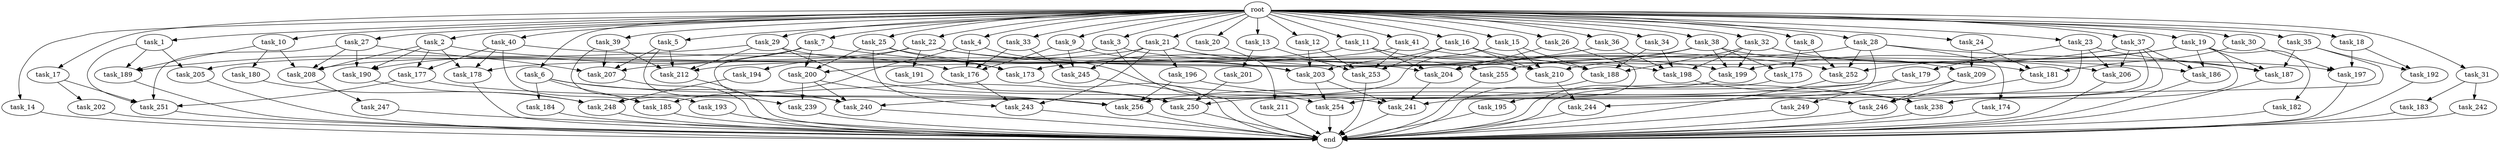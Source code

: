 digraph G {
  root [size="0.000000"];
  task_1 [size="10.240000"];
  task_2 [size="10.240000"];
  task_3 [size="10.240000"];
  task_4 [size="10.240000"];
  task_5 [size="10.240000"];
  task_6 [size="10.240000"];
  task_7 [size="10.240000"];
  task_8 [size="10.240000"];
  task_9 [size="10.240000"];
  task_10 [size="10.240000"];
  task_11 [size="10.240000"];
  task_12 [size="10.240000"];
  task_13 [size="10.240000"];
  task_14 [size="10.240000"];
  task_15 [size="10.240000"];
  task_16 [size="10.240000"];
  task_17 [size="10.240000"];
  task_18 [size="10.240000"];
  task_19 [size="10.240000"];
  task_20 [size="10.240000"];
  task_21 [size="10.240000"];
  task_22 [size="10.240000"];
  task_23 [size="10.240000"];
  task_24 [size="10.240000"];
  task_25 [size="10.240000"];
  task_26 [size="10.240000"];
  task_27 [size="10.240000"];
  task_28 [size="10.240000"];
  task_29 [size="10.240000"];
  task_30 [size="10.240000"];
  task_31 [size="10.240000"];
  task_32 [size="10.240000"];
  task_33 [size="10.240000"];
  task_34 [size="10.240000"];
  task_35 [size="10.240000"];
  task_36 [size="10.240000"];
  task_37 [size="10.240000"];
  task_38 [size="10.240000"];
  task_39 [size="10.240000"];
  task_40 [size="10.240000"];
  task_41 [size="10.240000"];
  task_173 [size="13314398617.600000"];
  task_174 [size="343597383.680000"];
  task_175 [size="6270652252.160000"];
  task_176 [size="16234976378.880001"];
  task_177 [size="3435973836.800000"];
  task_178 [size="4209067950.080000"];
  task_179 [size="6957847019.520000"];
  task_180 [size="343597383.680000"];
  task_181 [size="11768210391.040001"];
  task_182 [size="3092376453.120000"];
  task_183 [size="4209067950.080000"];
  task_184 [size="5497558138.880000"];
  task_185 [size="8933531975.680000"];
  task_186 [size="4209067950.080000"];
  task_187 [size="18983755448.320000"];
  task_188 [size="4896262717.440001"];
  task_189 [size="9448928051.200001"];
  task_190 [size="10737418240.000000"];
  task_191 [size="5497558138.880000"];
  task_192 [size="15547781611.520000"];
  task_193 [size="2147483648.000000"];
  task_194 [size="5497558138.880000"];
  task_195 [size="343597383.680000"];
  task_196 [size="773094113.280000"];
  task_197 [size="13228499271.680000"];
  task_198 [size="10479720202.240000"];
  task_199 [size="10737418240.000000"];
  task_200 [size="11854109736.960001"];
  task_201 [size="343597383.680000"];
  task_202 [size="4209067950.080000"];
  task_203 [size="9448928051.200001"];
  task_204 [size="5927054868.480000"];
  task_205 [size="12455405158.400000"];
  task_206 [size="9105330667.520000"];
  task_207 [size="15375982919.680000"];
  task_208 [size="10307921510.400000"];
  task_209 [size="6270652252.160000"];
  task_210 [size="6614249635.840000"];
  task_211 [size="343597383.680000"];
  task_212 [size="14345190768.639999"];
  task_238 [size="11166914969.600000"];
  task_239 [size="13915694039.040001"];
  task_240 [size="23192823398.400002"];
  task_241 [size="14688788152.320000"];
  task_242 [size="4209067950.080000"];
  task_243 [size="7129645711.360001"];
  task_244 [size="10737418240.000000"];
  task_245 [size="10823317585.920000"];
  task_246 [size="6356551598.080000"];
  task_247 [size="1374389534.720000"];
  task_248 [size="14602888806.400000"];
  task_249 [size="343597383.680000"];
  task_250 [size="19928648253.439999"];
  task_251 [size="18038862643.200001"];
  task_252 [size="9706626088.960001"];
  task_253 [size="7988639170.560000"];
  task_254 [size="3092376453.120000"];
  task_255 [size="1546188226.560000"];
  task_256 [size="9019431321.600000"];
  end [size="0.000000"];

  root -> task_1 [size="1.000000"];
  root -> task_2 [size="1.000000"];
  root -> task_3 [size="1.000000"];
  root -> task_4 [size="1.000000"];
  root -> task_5 [size="1.000000"];
  root -> task_6 [size="1.000000"];
  root -> task_7 [size="1.000000"];
  root -> task_8 [size="1.000000"];
  root -> task_9 [size="1.000000"];
  root -> task_10 [size="1.000000"];
  root -> task_11 [size="1.000000"];
  root -> task_12 [size="1.000000"];
  root -> task_13 [size="1.000000"];
  root -> task_14 [size="1.000000"];
  root -> task_15 [size="1.000000"];
  root -> task_16 [size="1.000000"];
  root -> task_17 [size="1.000000"];
  root -> task_18 [size="1.000000"];
  root -> task_19 [size="1.000000"];
  root -> task_20 [size="1.000000"];
  root -> task_21 [size="1.000000"];
  root -> task_22 [size="1.000000"];
  root -> task_23 [size="1.000000"];
  root -> task_24 [size="1.000000"];
  root -> task_25 [size="1.000000"];
  root -> task_26 [size="1.000000"];
  root -> task_27 [size="1.000000"];
  root -> task_28 [size="1.000000"];
  root -> task_29 [size="1.000000"];
  root -> task_30 [size="1.000000"];
  root -> task_31 [size="1.000000"];
  root -> task_32 [size="1.000000"];
  root -> task_33 [size="1.000000"];
  root -> task_34 [size="1.000000"];
  root -> task_35 [size="1.000000"];
  root -> task_36 [size="1.000000"];
  root -> task_37 [size="1.000000"];
  root -> task_38 [size="1.000000"];
  root -> task_39 [size="1.000000"];
  root -> task_40 [size="1.000000"];
  root -> task_41 [size="1.000000"];
  task_1 -> task_189 [size="679477248.000000"];
  task_1 -> task_205 [size="679477248.000000"];
  task_1 -> task_251 [size="679477248.000000"];
  task_2 -> task_176 [size="301989888.000000"];
  task_2 -> task_177 [size="301989888.000000"];
  task_2 -> task_178 [size="301989888.000000"];
  task_2 -> task_190 [size="301989888.000000"];
  task_2 -> task_208 [size="301989888.000000"];
  task_3 -> task_198 [size="134217728.000000"];
  task_3 -> task_208 [size="134217728.000000"];
  task_3 -> task_254 [size="134217728.000000"];
  task_4 -> task_176 [size="301989888.000000"];
  task_4 -> task_185 [size="301989888.000000"];
  task_4 -> task_246 [size="301989888.000000"];
  task_5 -> task_207 [size="679477248.000000"];
  task_5 -> task_212 [size="679477248.000000"];
  task_5 -> task_239 [size="679477248.000000"];
  task_6 -> task_184 [size="536870912.000000"];
  task_6 -> task_185 [size="536870912.000000"];
  task_6 -> task_240 [size="536870912.000000"];
  task_6 -> task_250 [size="536870912.000000"];
  task_7 -> task_190 [size="209715200.000000"];
  task_7 -> task_200 [size="209715200.000000"];
  task_7 -> task_204 [size="209715200.000000"];
  task_7 -> task_240 [size="209715200.000000"];
  task_8 -> task_175 [size="536870912.000000"];
  task_8 -> task_252 [size="536870912.000000"];
  task_9 -> task_176 [size="301989888.000000"];
  task_9 -> task_203 [size="301989888.000000"];
  task_9 -> task_245 [size="301989888.000000"];
  task_10 -> task_180 [size="33554432.000000"];
  task_10 -> task_189 [size="33554432.000000"];
  task_10 -> task_208 [size="33554432.000000"];
  task_11 -> task_204 [size="301989888.000000"];
  task_11 -> task_210 [size="301989888.000000"];
  task_11 -> task_212 [size="301989888.000000"];
  task_12 -> task_203 [size="75497472.000000"];
  task_12 -> task_253 [size="75497472.000000"];
  task_13 -> task_201 [size="33554432.000000"];
  task_13 -> task_253 [size="33554432.000000"];
  task_14 -> end [size="1.000000"];
  task_15 -> task_188 [size="134217728.000000"];
  task_15 -> task_210 [size="134217728.000000"];
  task_15 -> task_248 [size="134217728.000000"];
  task_16 -> task_188 [size="134217728.000000"];
  task_16 -> task_203 [size="134217728.000000"];
  task_16 -> task_210 [size="134217728.000000"];
  task_16 -> task_253 [size="134217728.000000"];
  task_17 -> task_202 [size="411041792.000000"];
  task_17 -> task_251 [size="411041792.000000"];
  task_18 -> task_192 [size="679477248.000000"];
  task_18 -> task_197 [size="679477248.000000"];
  task_19 -> task_182 [size="301989888.000000"];
  task_19 -> task_186 [size="301989888.000000"];
  task_19 -> task_187 [size="301989888.000000"];
  task_19 -> task_199 [size="301989888.000000"];
  task_19 -> task_238 [size="301989888.000000"];
  task_19 -> task_252 [size="301989888.000000"];
  task_20 -> task_211 [size="33554432.000000"];
  task_21 -> task_178 [size="75497472.000000"];
  task_21 -> task_196 [size="75497472.000000"];
  task_21 -> task_243 [size="75497472.000000"];
  task_21 -> task_245 [size="75497472.000000"];
  task_21 -> task_252 [size="75497472.000000"];
  task_21 -> task_255 [size="75497472.000000"];
  task_22 -> task_181 [size="536870912.000000"];
  task_22 -> task_191 [size="536870912.000000"];
  task_22 -> task_194 [size="536870912.000000"];
  task_22 -> task_199 [size="536870912.000000"];
  task_22 -> task_205 [size="536870912.000000"];
  task_23 -> task_179 [size="679477248.000000"];
  task_23 -> task_187 [size="679477248.000000"];
  task_23 -> task_206 [size="679477248.000000"];
  task_23 -> task_241 [size="679477248.000000"];
  task_24 -> task_181 [size="536870912.000000"];
  task_24 -> task_209 [size="536870912.000000"];
  task_25 -> task_173 [size="411041792.000000"];
  task_25 -> task_200 [size="411041792.000000"];
  task_25 -> task_203 [size="411041792.000000"];
  task_25 -> task_243 [size="411041792.000000"];
  task_26 -> task_195 [size="33554432.000000"];
  task_26 -> task_204 [size="33554432.000000"];
  task_27 -> task_190 [size="536870912.000000"];
  task_27 -> task_207 [size="536870912.000000"];
  task_27 -> task_208 [size="536870912.000000"];
  task_27 -> task_251 [size="536870912.000000"];
  task_28 -> task_174 [size="33554432.000000"];
  task_28 -> task_187 [size="33554432.000000"];
  task_28 -> task_204 [size="33554432.000000"];
  task_28 -> task_252 [size="33554432.000000"];
  task_28 -> task_254 [size="33554432.000000"];
  task_29 -> task_173 [size="209715200.000000"];
  task_29 -> task_189 [size="209715200.000000"];
  task_29 -> task_212 [size="209715200.000000"];
  task_29 -> task_241 [size="209715200.000000"];
  task_30 -> task_181 [size="75497472.000000"];
  task_30 -> task_197 [size="75497472.000000"];
  task_31 -> task_183 [size="411041792.000000"];
  task_31 -> task_242 [size="411041792.000000"];
  task_32 -> task_188 [size="134217728.000000"];
  task_32 -> task_198 [size="134217728.000000"];
  task_32 -> task_199 [size="134217728.000000"];
  task_32 -> task_206 [size="134217728.000000"];
  task_33 -> task_176 [size="679477248.000000"];
  task_33 -> task_245 [size="679477248.000000"];
  task_34 -> task_188 [size="75497472.000000"];
  task_34 -> task_198 [size="75497472.000000"];
  task_35 -> task_187 [size="838860800.000000"];
  task_35 -> task_192 [size="838860800.000000"];
  task_35 -> task_240 [size="838860800.000000"];
  task_36 -> task_173 [size="679477248.000000"];
  task_36 -> task_198 [size="679477248.000000"];
  task_37 -> task_186 [size="75497472.000000"];
  task_37 -> task_206 [size="75497472.000000"];
  task_37 -> task_210 [size="75497472.000000"];
  task_37 -> task_238 [size="75497472.000000"];
  task_37 -> task_246 [size="75497472.000000"];
  task_38 -> task_175 [size="75497472.000000"];
  task_38 -> task_199 [size="75497472.000000"];
  task_38 -> task_207 [size="75497472.000000"];
  task_38 -> task_209 [size="75497472.000000"];
  task_38 -> task_255 [size="75497472.000000"];
  task_39 -> task_193 [size="209715200.000000"];
  task_39 -> task_207 [size="209715200.000000"];
  task_39 -> task_212 [size="209715200.000000"];
  task_40 -> task_177 [size="33554432.000000"];
  task_40 -> task_178 [size="33554432.000000"];
  task_40 -> task_185 [size="33554432.000000"];
  task_40 -> task_186 [size="33554432.000000"];
  task_41 -> task_197 [size="536870912.000000"];
  task_41 -> task_200 [size="536870912.000000"];
  task_41 -> task_253 [size="536870912.000000"];
  task_173 -> end [size="1.000000"];
  task_174 -> end [size="1.000000"];
  task_175 -> end [size="1.000000"];
  task_176 -> task_243 [size="209715200.000000"];
  task_177 -> task_251 [size="134217728.000000"];
  task_177 -> task_256 [size="134217728.000000"];
  task_178 -> end [size="1.000000"];
  task_179 -> task_249 [size="33554432.000000"];
  task_179 -> task_250 [size="33554432.000000"];
  task_179 -> task_256 [size="33554432.000000"];
  task_180 -> task_248 [size="75497472.000000"];
  task_181 -> task_246 [size="33554432.000000"];
  task_182 -> end [size="1.000000"];
  task_183 -> end [size="1.000000"];
  task_184 -> end [size="1.000000"];
  task_185 -> end [size="1.000000"];
  task_186 -> end [size="1.000000"];
  task_187 -> end [size="1.000000"];
  task_188 -> end [size="1.000000"];
  task_189 -> end [size="1.000000"];
  task_190 -> task_248 [size="679477248.000000"];
  task_191 -> task_250 [size="536870912.000000"];
  task_192 -> end [size="1.000000"];
  task_193 -> end [size="1.000000"];
  task_194 -> task_248 [size="536870912.000000"];
  task_195 -> end [size="1.000000"];
  task_196 -> task_238 [size="33554432.000000"];
  task_196 -> task_256 [size="33554432.000000"];
  task_197 -> end [size="1.000000"];
  task_198 -> task_238 [size="679477248.000000"];
  task_199 -> end [size="1.000000"];
  task_200 -> task_239 [size="679477248.000000"];
  task_200 -> task_240 [size="679477248.000000"];
  task_200 -> task_256 [size="679477248.000000"];
  task_201 -> task_250 [size="838860800.000000"];
  task_202 -> end [size="1.000000"];
  task_203 -> task_241 [size="134217728.000000"];
  task_203 -> task_254 [size="134217728.000000"];
  task_204 -> task_241 [size="411041792.000000"];
  task_205 -> end [size="1.000000"];
  task_206 -> end [size="1.000000"];
  task_207 -> end [size="1.000000"];
  task_208 -> task_247 [size="134217728.000000"];
  task_209 -> task_244 [size="209715200.000000"];
  task_209 -> task_246 [size="209715200.000000"];
  task_210 -> task_244 [size="838860800.000000"];
  task_211 -> end [size="1.000000"];
  task_212 -> end [size="1.000000"];
  task_238 -> end [size="1.000000"];
  task_239 -> end [size="1.000000"];
  task_240 -> end [size="1.000000"];
  task_241 -> end [size="1.000000"];
  task_242 -> end [size="1.000000"];
  task_243 -> end [size="1.000000"];
  task_244 -> end [size="1.000000"];
  task_245 -> end [size="1.000000"];
  task_246 -> end [size="1.000000"];
  task_247 -> end [size="1.000000"];
  task_248 -> end [size="1.000000"];
  task_249 -> end [size="1.000000"];
  task_250 -> end [size="1.000000"];
  task_251 -> end [size="1.000000"];
  task_252 -> end [size="1.000000"];
  task_253 -> end [size="1.000000"];
  task_254 -> end [size="1.000000"];
  task_255 -> end [size="1.000000"];
  task_256 -> end [size="1.000000"];
}
